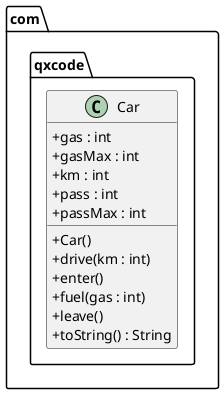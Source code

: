 @startuml
skinparam ClassAttributeIconSize 0
package com.qxcode {
  class Car {
    + gas : int
    + gasMax : int
    + km : int
    + pass : int
    + passMax : int
    __
    + Car()
    + drive(km : int)
    + enter()
    + fuel(gas : int)
    + leave()
    + toString() : String
  }
}
@enduml